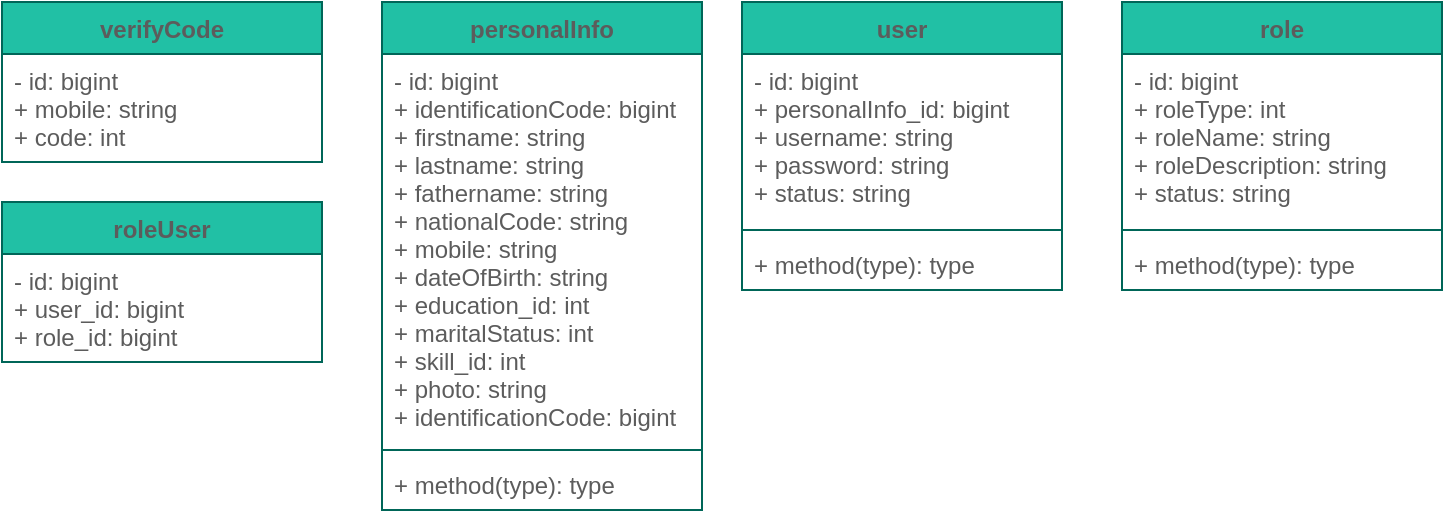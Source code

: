 <mxfile version="20.4.0" type="github">
  <diagram name="Page-1" id="b5b7bab2-c9e2-2cf4-8b2a-24fd1a2a6d21">
    <mxGraphModel dx="694" dy="355" grid="1" gridSize="10" guides="1" tooltips="1" connect="1" arrows="1" fold="1" page="1" pageScale="1" pageWidth="827" pageHeight="1169" math="0" shadow="0">
      <root>
        <mxCell id="0" />
        <mxCell id="1" parent="0" />
        <mxCell id="9OdCx5LriZSDGqAqH6lz-1" value="personalInfo" style="swimlane;fontStyle=1;align=center;verticalAlign=top;childLayout=stackLayout;horizontal=1;startSize=26;horizontalStack=0;resizeParent=1;resizeParentMax=0;resizeLast=0;collapsible=1;marginBottom=0;strokeColor=#006658;fontColor=#5C5C5C;fillColor=#21C0A5;" parent="1" vertex="1">
          <mxGeometry x="310" y="100" width="160" height="254" as="geometry" />
        </mxCell>
        <mxCell id="9OdCx5LriZSDGqAqH6lz-2" value="- id: bigint&#xa;+ identificationCode: bigint&#xa;+ firstname: string&#xa;+ lastname: string&#xa;+ fathername: string&#xa;+ nationalCode: string&#xa;+ mobile: string&#xa;+ dateOfBirth: string&#xa;+ education_id: int&#xa;+ maritalStatus: int&#xa;+ skill_id: int&#xa;+ photo: string&#xa;+ identificationCode: bigint" style="text;strokeColor=none;fillColor=none;align=left;verticalAlign=top;spacingLeft=4;spacingRight=4;overflow=hidden;rotatable=0;points=[[0,0.5],[1,0.5]];portConstraint=eastwest;fontColor=#5C5C5C;" parent="9OdCx5LriZSDGqAqH6lz-1" vertex="1">
          <mxGeometry y="26" width="160" height="194" as="geometry" />
        </mxCell>
        <mxCell id="9OdCx5LriZSDGqAqH6lz-3" value="" style="line;strokeWidth=1;fillColor=none;align=left;verticalAlign=middle;spacingTop=-1;spacingLeft=3;spacingRight=3;rotatable=0;labelPosition=right;points=[];portConstraint=eastwest;strokeColor=#006658;fontColor=#5C5C5C;" parent="9OdCx5LriZSDGqAqH6lz-1" vertex="1">
          <mxGeometry y="220" width="160" height="8" as="geometry" />
        </mxCell>
        <mxCell id="9OdCx5LriZSDGqAqH6lz-4" value="+ method(type): type" style="text;strokeColor=none;fillColor=none;align=left;verticalAlign=top;spacingLeft=4;spacingRight=4;overflow=hidden;rotatable=0;points=[[0,0.5],[1,0.5]];portConstraint=eastwest;fontColor=#5C5C5C;" parent="9OdCx5LriZSDGqAqH6lz-1" vertex="1">
          <mxGeometry y="228" width="160" height="26" as="geometry" />
        </mxCell>
        <mxCell id="9OdCx5LriZSDGqAqH6lz-5" value="verifyCode" style="swimlane;fontStyle=1;align=center;verticalAlign=top;childLayout=stackLayout;horizontal=1;startSize=26;horizontalStack=0;resizeParent=1;resizeParentMax=0;resizeLast=0;collapsible=1;marginBottom=0;strokeColor=#006658;fontColor=#5C5C5C;fillColor=#21C0A5;" parent="1" vertex="1">
          <mxGeometry x="120" y="100" width="160" height="80" as="geometry">
            <mxRectangle x="120" y="100" width="100" height="30" as="alternateBounds" />
          </mxGeometry>
        </mxCell>
        <mxCell id="9OdCx5LriZSDGqAqH6lz-6" value="- id: bigint&#xa;+ mobile: string&#xa;+ code: int" style="text;strokeColor=none;fillColor=none;align=left;verticalAlign=top;spacingLeft=4;spacingRight=4;overflow=hidden;rotatable=0;points=[[0,0.5],[1,0.5]];portConstraint=eastwest;fontColor=#5C5C5C;" parent="9OdCx5LriZSDGqAqH6lz-5" vertex="1">
          <mxGeometry y="26" width="160" height="54" as="geometry" />
        </mxCell>
        <mxCell id="DWIiUc1QZf4gJbiblWtP-1" value="user" style="swimlane;fontStyle=1;align=center;verticalAlign=top;childLayout=stackLayout;horizontal=1;startSize=26;horizontalStack=0;resizeParent=1;resizeParentMax=0;resizeLast=0;collapsible=1;marginBottom=0;strokeColor=#006658;fontColor=#5C5C5C;fillColor=#21C0A5;" vertex="1" parent="1">
          <mxGeometry x="490" y="100" width="160" height="144" as="geometry" />
        </mxCell>
        <mxCell id="DWIiUc1QZf4gJbiblWtP-2" value="- id: bigint&#xa;+ personalInfo_id: bigint&#xa;+ username: string&#xa;+ password: string&#xa;+ status: string" style="text;strokeColor=none;fillColor=none;align=left;verticalAlign=top;spacingLeft=4;spacingRight=4;overflow=hidden;rotatable=0;points=[[0,0.5],[1,0.5]];portConstraint=eastwest;fontColor=#5C5C5C;" vertex="1" parent="DWIiUc1QZf4gJbiblWtP-1">
          <mxGeometry y="26" width="160" height="84" as="geometry" />
        </mxCell>
        <mxCell id="DWIiUc1QZf4gJbiblWtP-3" value="" style="line;strokeWidth=1;fillColor=none;align=left;verticalAlign=middle;spacingTop=-1;spacingLeft=3;spacingRight=3;rotatable=0;labelPosition=right;points=[];portConstraint=eastwest;strokeColor=#006658;fontColor=#5C5C5C;" vertex="1" parent="DWIiUc1QZf4gJbiblWtP-1">
          <mxGeometry y="110" width="160" height="8" as="geometry" />
        </mxCell>
        <mxCell id="DWIiUc1QZf4gJbiblWtP-4" value="+ method(type): type" style="text;strokeColor=none;fillColor=none;align=left;verticalAlign=top;spacingLeft=4;spacingRight=4;overflow=hidden;rotatable=0;points=[[0,0.5],[1,0.5]];portConstraint=eastwest;fontColor=#5C5C5C;" vertex="1" parent="DWIiUc1QZf4gJbiblWtP-1">
          <mxGeometry y="118" width="160" height="26" as="geometry" />
        </mxCell>
        <mxCell id="DWIiUc1QZf4gJbiblWtP-12" value="role" style="swimlane;fontStyle=1;align=center;verticalAlign=top;childLayout=stackLayout;horizontal=1;startSize=26;horizontalStack=0;resizeParent=1;resizeParentMax=0;resizeLast=0;collapsible=1;marginBottom=0;strokeColor=#006658;fontColor=#5C5C5C;fillColor=#21C0A5;" vertex="1" parent="1">
          <mxGeometry x="680" y="100" width="160" height="144" as="geometry" />
        </mxCell>
        <mxCell id="DWIiUc1QZf4gJbiblWtP-13" value="- id: bigint&#xa;+ roleType: int&#xa;+ roleName: string&#xa;+ roleDescription: string&#xa;+ status: string" style="text;strokeColor=none;fillColor=none;align=left;verticalAlign=top;spacingLeft=4;spacingRight=4;overflow=hidden;rotatable=0;points=[[0,0.5],[1,0.5]];portConstraint=eastwest;fontColor=#5C5C5C;" vertex="1" parent="DWIiUc1QZf4gJbiblWtP-12">
          <mxGeometry y="26" width="160" height="84" as="geometry" />
        </mxCell>
        <mxCell id="DWIiUc1QZf4gJbiblWtP-14" value="" style="line;strokeWidth=1;fillColor=none;align=left;verticalAlign=middle;spacingTop=-1;spacingLeft=3;spacingRight=3;rotatable=0;labelPosition=right;points=[];portConstraint=eastwest;strokeColor=#006658;fontColor=#5C5C5C;" vertex="1" parent="DWIiUc1QZf4gJbiblWtP-12">
          <mxGeometry y="110" width="160" height="8" as="geometry" />
        </mxCell>
        <mxCell id="DWIiUc1QZf4gJbiblWtP-15" value="+ method(type): type" style="text;strokeColor=none;fillColor=none;align=left;verticalAlign=top;spacingLeft=4;spacingRight=4;overflow=hidden;rotatable=0;points=[[0,0.5],[1,0.5]];portConstraint=eastwest;fontColor=#5C5C5C;" vertex="1" parent="DWIiUc1QZf4gJbiblWtP-12">
          <mxGeometry y="118" width="160" height="26" as="geometry" />
        </mxCell>
        <mxCell id="DWIiUc1QZf4gJbiblWtP-20" value="roleUser" style="swimlane;fontStyle=1;align=center;verticalAlign=top;childLayout=stackLayout;horizontal=1;startSize=26;horizontalStack=0;resizeParent=1;resizeParentMax=0;resizeLast=0;collapsible=1;marginBottom=0;strokeColor=#006658;fontColor=#5C5C5C;fillColor=#21C0A5;" vertex="1" parent="1">
          <mxGeometry x="120" y="200" width="160" height="80" as="geometry">
            <mxRectangle x="120" y="100" width="100" height="30" as="alternateBounds" />
          </mxGeometry>
        </mxCell>
        <mxCell id="DWIiUc1QZf4gJbiblWtP-21" value="- id: bigint&#xa;+ user_id: bigint&#xa;+ role_id: bigint" style="text;strokeColor=none;fillColor=none;align=left;verticalAlign=top;spacingLeft=4;spacingRight=4;overflow=hidden;rotatable=0;points=[[0,0.5],[1,0.5]];portConstraint=eastwest;fontColor=#5C5C5C;" vertex="1" parent="DWIiUc1QZf4gJbiblWtP-20">
          <mxGeometry y="26" width="160" height="54" as="geometry" />
        </mxCell>
      </root>
    </mxGraphModel>
  </diagram>
</mxfile>
